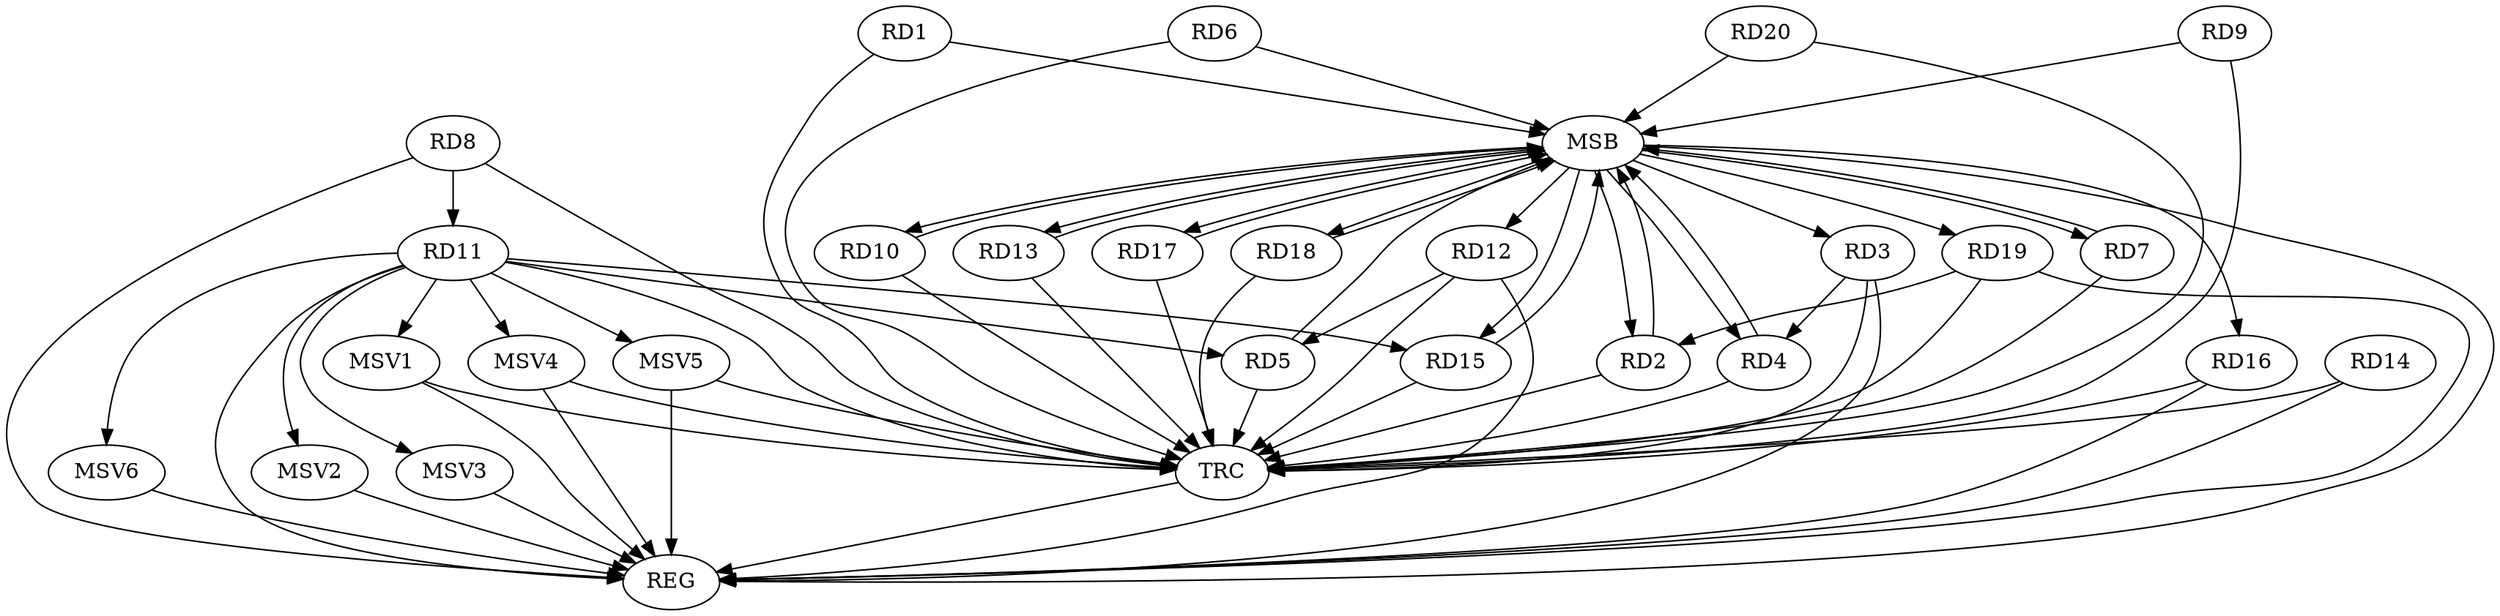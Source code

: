 strict digraph G {
  RD1 [ label="RD1" ];
  RD2 [ label="RD2" ];
  RD3 [ label="RD3" ];
  RD4 [ label="RD4" ];
  RD5 [ label="RD5" ];
  RD6 [ label="RD6" ];
  RD7 [ label="RD7" ];
  RD8 [ label="RD8" ];
  RD9 [ label="RD9" ];
  RD10 [ label="RD10" ];
  RD11 [ label="RD11" ];
  RD12 [ label="RD12" ];
  RD13 [ label="RD13" ];
  RD14 [ label="RD14" ];
  RD15 [ label="RD15" ];
  RD16 [ label="RD16" ];
  RD17 [ label="RD17" ];
  RD18 [ label="RD18" ];
  RD19 [ label="RD19" ];
  RD20 [ label="RD20" ];
  REG [ label="REG" ];
  MSB [ label="MSB" ];
  TRC [ label="TRC" ];
  MSV1 [ label="MSV1" ];
  MSV2 [ label="MSV2" ];
  MSV3 [ label="MSV3" ];
  MSV4 [ label="MSV4" ];
  MSV5 [ label="MSV5" ];
  MSV6 [ label="MSV6" ];
  RD19 -> RD2;
  RD3 -> RD4;
  RD11 -> RD5;
  RD12 -> RD5;
  RD8 -> RD11;
  RD11 -> RD15;
  RD3 -> REG;
  RD8 -> REG;
  RD11 -> REG;
  RD12 -> REG;
  RD14 -> REG;
  RD16 -> REG;
  RD19 -> REG;
  RD1 -> MSB;
  MSB -> RD4;
  MSB -> REG;
  RD2 -> MSB;
  RD4 -> MSB;
  MSB -> RD15;
  MSB -> RD16;
  RD5 -> MSB;
  MSB -> RD3;
  RD6 -> MSB;
  MSB -> RD12;
  MSB -> RD17;
  RD7 -> MSB;
  MSB -> RD13;
  RD9 -> MSB;
  MSB -> RD19;
  RD10 -> MSB;
  RD13 -> MSB;
  RD15 -> MSB;
  RD17 -> MSB;
  MSB -> RD7;
  MSB -> RD18;
  RD18 -> MSB;
  MSB -> RD2;
  RD20 -> MSB;
  MSB -> RD10;
  RD1 -> TRC;
  RD2 -> TRC;
  RD3 -> TRC;
  RD4 -> TRC;
  RD5 -> TRC;
  RD6 -> TRC;
  RD7 -> TRC;
  RD8 -> TRC;
  RD9 -> TRC;
  RD10 -> TRC;
  RD11 -> TRC;
  RD12 -> TRC;
  RD13 -> TRC;
  RD14 -> TRC;
  RD15 -> TRC;
  RD16 -> TRC;
  RD17 -> TRC;
  RD18 -> TRC;
  RD19 -> TRC;
  RD20 -> TRC;
  TRC -> REG;
  RD11 -> MSV1;
  MSV1 -> REG;
  MSV1 -> TRC;
  RD11 -> MSV2;
  MSV2 -> REG;
  RD11 -> MSV3;
  MSV3 -> REG;
  RD11 -> MSV4;
  MSV4 -> REG;
  MSV4 -> TRC;
  RD11 -> MSV5;
  MSV5 -> REG;
  MSV5 -> TRC;
  RD11 -> MSV6;
  MSV6 -> REG;
}

